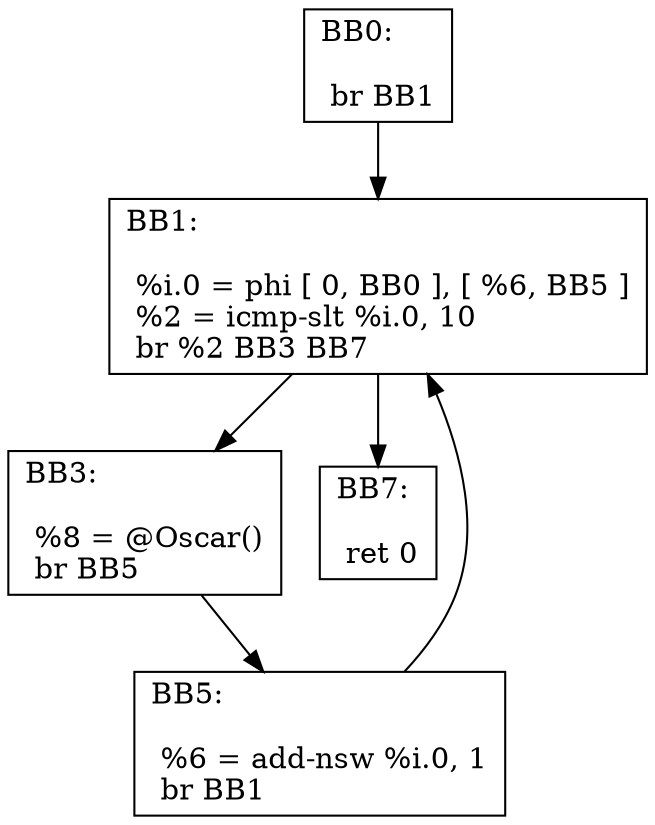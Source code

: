 digraph "CFG for 'main' function" {
	AA0 [shape=record, label="{BB0:\l\l  br  BB1\l}"];
	AA0 -> AA1
	AA1 [shape=record, label="{BB1:\l\l  %i.0 = phi [ 0, BB0 ], [  %6, BB5 ]\l %2 = icmp-slt %i.0,  10\l br %2 BB3 BB7\l}"];
	AA1 -> AA3
	AA1 -> AA7
	AA3 [shape=record, label="{BB3:\l\l  %8 = @Oscar()\l br  BB5\l}"];
	AA3 -> AA5
	AA5 [shape=record, label="{BB5:\l\l  %6 = add-nsw %i.0,  1\l br  BB1\l}"];
	AA5 -> AA1
	AA7 [shape=record, label="{BB7:\l\l  ret 0\l}"];
}
